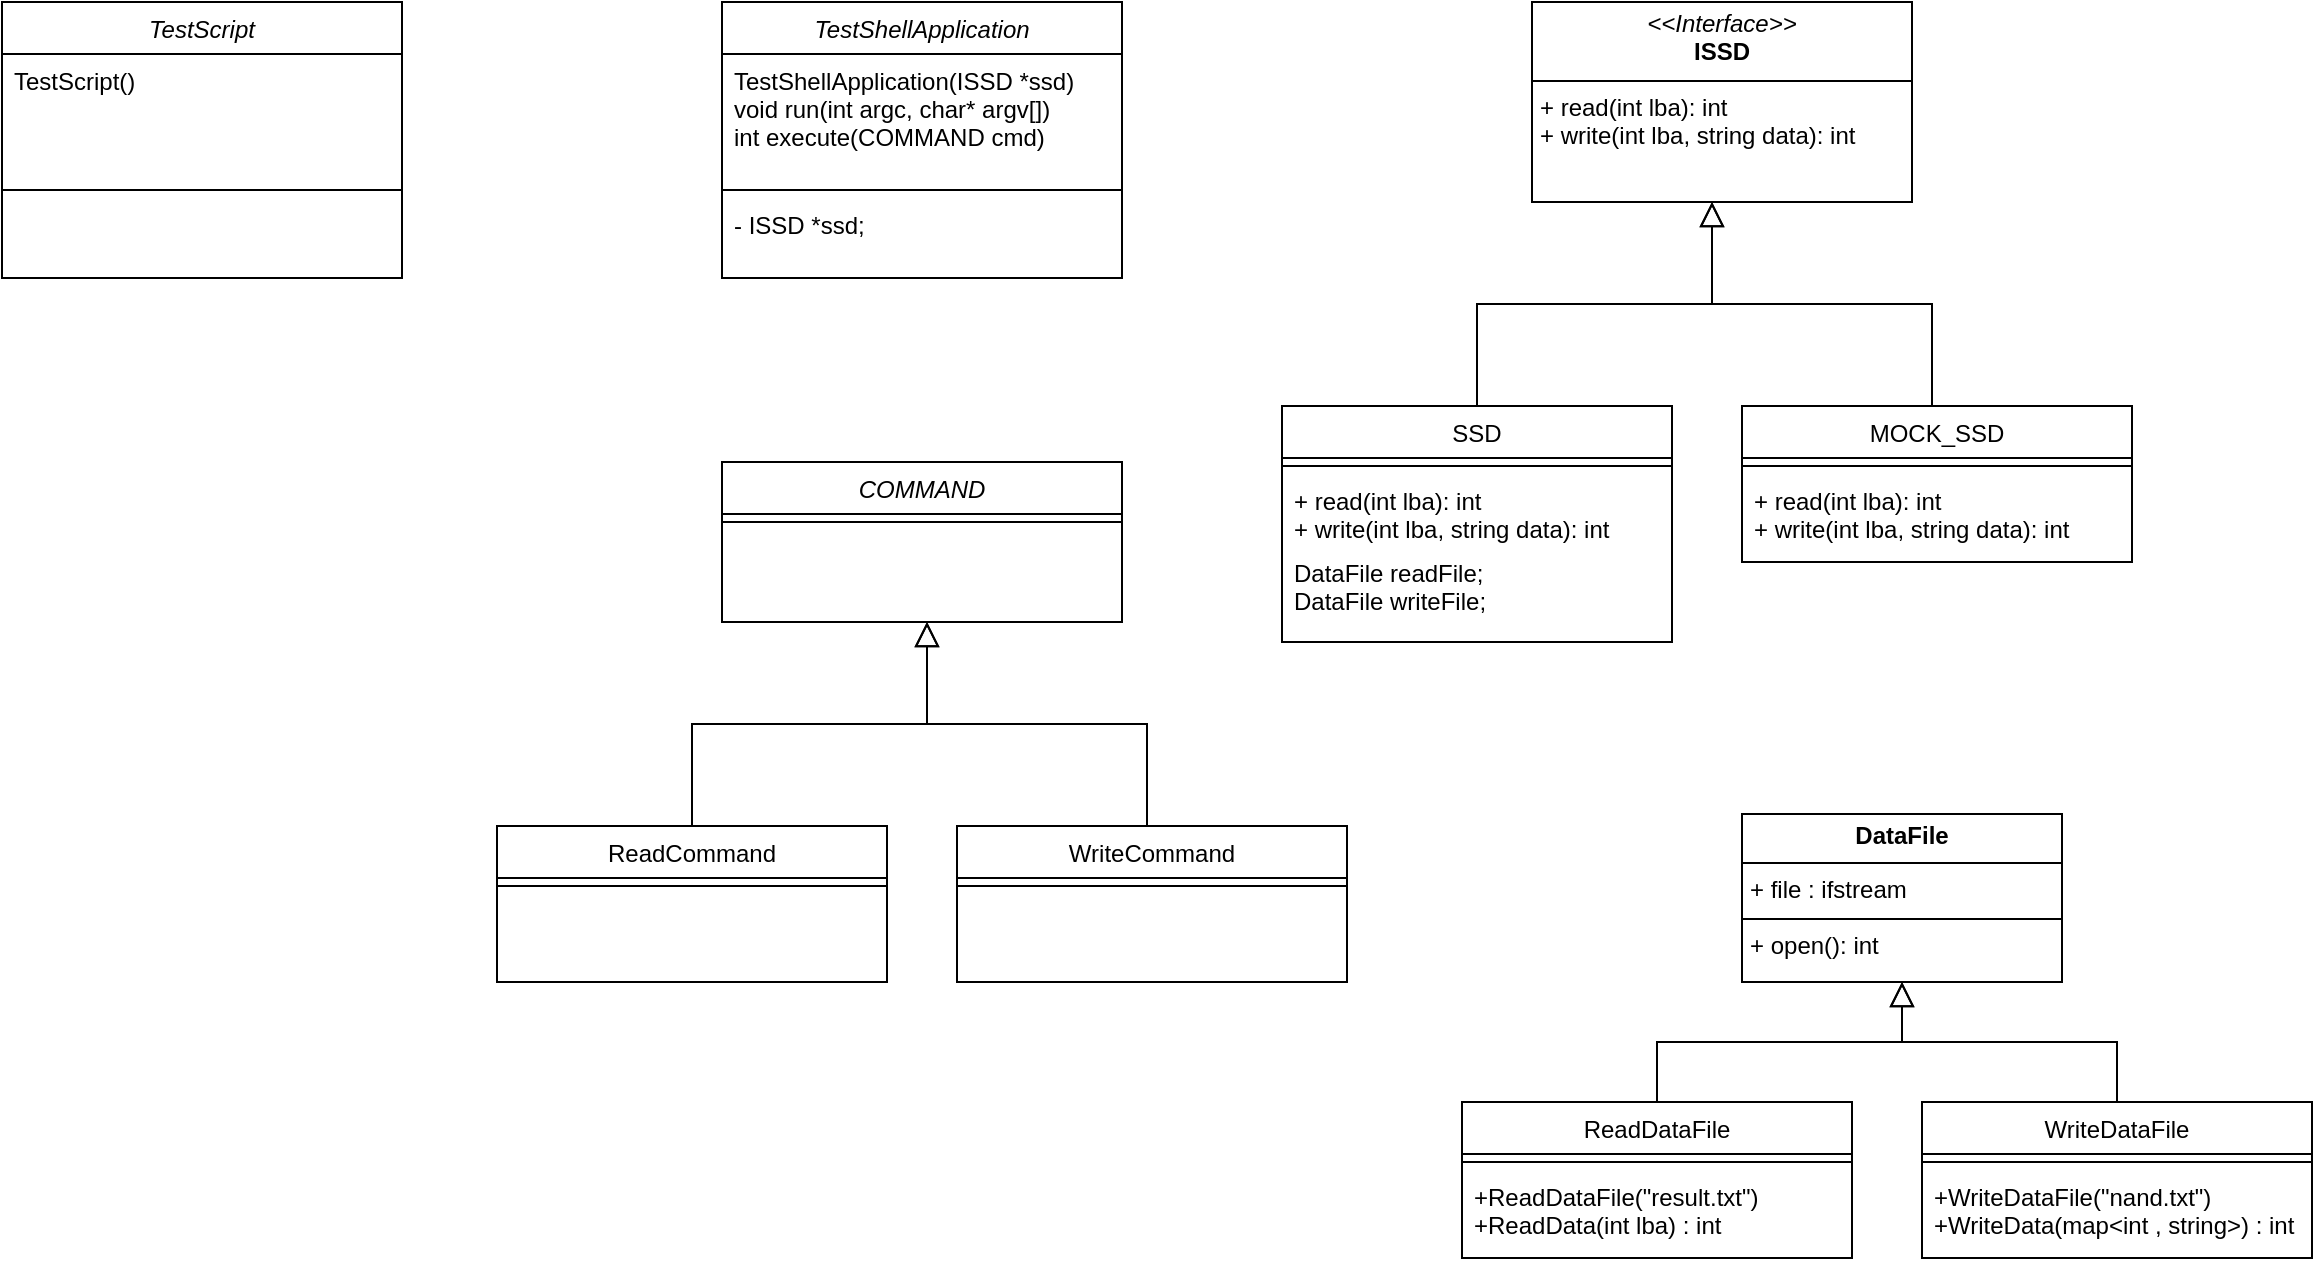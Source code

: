 <mxfile version="24.4.4" type="github">
  <diagram id="C5RBs43oDa-KdzZeNtuy" name="Page-1">
    <mxGraphModel dx="2069" dy="1712" grid="1" gridSize="10" guides="1" tooltips="1" connect="1" arrows="1" fold="1" page="1" pageScale="1" pageWidth="827" pageHeight="1169" math="0" shadow="0">
      <root>
        <mxCell id="WIyWlLk6GJQsqaUBKTNV-0" />
        <mxCell id="WIyWlLk6GJQsqaUBKTNV-1" parent="WIyWlLk6GJQsqaUBKTNV-0" />
        <mxCell id="e-w_vmmF8U0MWVfRwOy_-24" value="&lt;p style=&quot;margin:0px;margin-top:4px;text-align:center;&quot;&gt;&lt;i&gt;&amp;lt;&amp;lt;Interface&amp;gt;&amp;gt;&lt;/i&gt;&lt;br&gt;&lt;b&gt;ISSD&lt;/b&gt;&lt;/p&gt;&lt;hr size=&quot;1&quot; style=&quot;border-style:solid;&quot;&gt;&lt;p style=&quot;margin:0px;margin-left:4px;&quot;&gt;+ read(int lba): int&lt;br&gt;+ write(int lba, string data): int&lt;/p&gt;" style="verticalAlign=top;align=left;overflow=fill;html=1;whiteSpace=wrap;" parent="WIyWlLk6GJQsqaUBKTNV-1" vertex="1">
          <mxGeometry x="15" y="-1140" width="190" height="100" as="geometry" />
        </mxCell>
        <mxCell id="e-w_vmmF8U0MWVfRwOy_-25" value="SSD" style="swimlane;fontStyle=0;align=center;verticalAlign=top;childLayout=stackLayout;horizontal=1;startSize=26;horizontalStack=0;resizeParent=1;resizeLast=0;collapsible=1;marginBottom=0;rounded=0;shadow=0;strokeWidth=1;" parent="WIyWlLk6GJQsqaUBKTNV-1" vertex="1">
          <mxGeometry x="-110" y="-938" width="195" height="118" as="geometry">
            <mxRectangle x="130" y="380" width="160" height="26" as="alternateBounds" />
          </mxGeometry>
        </mxCell>
        <mxCell id="e-w_vmmF8U0MWVfRwOy_-26" value="" style="line;html=1;strokeWidth=1;align=left;verticalAlign=middle;spacingTop=-1;spacingLeft=3;spacingRight=3;rotatable=0;labelPosition=right;points=[];portConstraint=eastwest;" parent="e-w_vmmF8U0MWVfRwOy_-25" vertex="1">
          <mxGeometry y="26" width="195" height="8" as="geometry" />
        </mxCell>
        <mxCell id="e-w_vmmF8U0MWVfRwOy_-27" value="+ read(int lba): int&#xa;+ write(int lba, string data): int" style="text;align=left;verticalAlign=top;spacingLeft=4;spacingRight=4;overflow=hidden;rotatable=0;points=[[0,0.5],[1,0.5]];portConstraint=eastwest;" parent="e-w_vmmF8U0MWVfRwOy_-25" vertex="1">
          <mxGeometry y="34" width="195" height="36" as="geometry" />
        </mxCell>
        <mxCell id="e-w_vmmF8U0MWVfRwOy_-50" value="DataFile readFile;&#xa;DataFile writeFile;" style="text;align=left;verticalAlign=top;spacingLeft=4;spacingRight=4;overflow=hidden;rotatable=0;points=[[0,0.5],[1,0.5]];portConstraint=eastwest;rounded=0;shadow=0;html=0;" parent="e-w_vmmF8U0MWVfRwOy_-25" vertex="1">
          <mxGeometry y="70" width="195" height="40" as="geometry" />
        </mxCell>
        <mxCell id="e-w_vmmF8U0MWVfRwOy_-28" value="" style="endArrow=block;endSize=10;endFill=0;shadow=0;strokeWidth=1;rounded=0;curved=0;edgeStyle=elbowEdgeStyle;elbow=vertical;" parent="WIyWlLk6GJQsqaUBKTNV-1" source="e-w_vmmF8U0MWVfRwOy_-25" edge="1">
          <mxGeometry width="160" relative="1" as="geometry">
            <mxPoint x="5" y="-1095" as="sourcePoint" />
            <mxPoint x="105" y="-1040" as="targetPoint" />
          </mxGeometry>
        </mxCell>
        <mxCell id="e-w_vmmF8U0MWVfRwOy_-29" value="" style="endArrow=block;endSize=10;endFill=0;shadow=0;strokeWidth=1;rounded=0;curved=0;edgeStyle=elbowEdgeStyle;elbow=vertical;" parent="WIyWlLk6GJQsqaUBKTNV-1" edge="1">
          <mxGeometry width="160" relative="1" as="geometry">
            <mxPoint x="215" y="-938" as="sourcePoint" />
            <mxPoint x="105" y="-1040" as="targetPoint" />
          </mxGeometry>
        </mxCell>
        <mxCell id="e-w_vmmF8U0MWVfRwOy_-30" value="MOCK_SSD" style="swimlane;fontStyle=0;align=center;verticalAlign=top;childLayout=stackLayout;horizontal=1;startSize=26;horizontalStack=0;resizeParent=1;resizeLast=0;collapsible=1;marginBottom=0;rounded=0;shadow=0;strokeWidth=1;" parent="WIyWlLk6GJQsqaUBKTNV-1" vertex="1">
          <mxGeometry x="120" y="-938" width="195" height="78" as="geometry">
            <mxRectangle x="130" y="380" width="160" height="26" as="alternateBounds" />
          </mxGeometry>
        </mxCell>
        <mxCell id="e-w_vmmF8U0MWVfRwOy_-31" value="" style="line;html=1;strokeWidth=1;align=left;verticalAlign=middle;spacingTop=-1;spacingLeft=3;spacingRight=3;rotatable=0;labelPosition=right;points=[];portConstraint=eastwest;" parent="e-w_vmmF8U0MWVfRwOy_-30" vertex="1">
          <mxGeometry y="26" width="195" height="8" as="geometry" />
        </mxCell>
        <mxCell id="e-w_vmmF8U0MWVfRwOy_-32" value="+ read(int lba): int&#xa;+ write(int lba, string data): int" style="text;align=left;verticalAlign=top;spacingLeft=4;spacingRight=4;overflow=hidden;rotatable=0;points=[[0,0.5],[1,0.5]];portConstraint=eastwest;" parent="e-w_vmmF8U0MWVfRwOy_-30" vertex="1">
          <mxGeometry y="34" width="195" height="36" as="geometry" />
        </mxCell>
        <mxCell id="e-w_vmmF8U0MWVfRwOy_-33" value="TestShellApplication" style="swimlane;fontStyle=2;align=center;verticalAlign=top;childLayout=stackLayout;horizontal=1;startSize=26;horizontalStack=0;resizeParent=1;resizeLast=0;collapsible=1;marginBottom=0;rounded=0;shadow=0;strokeWidth=1;" parent="WIyWlLk6GJQsqaUBKTNV-1" vertex="1">
          <mxGeometry x="-390" y="-1140" width="200" height="138" as="geometry">
            <mxRectangle x="230" y="140" width="160" height="26" as="alternateBounds" />
          </mxGeometry>
        </mxCell>
        <mxCell id="e-w_vmmF8U0MWVfRwOy_-34" value="TestShellApplication(ISSD *ssd)&#xa;void run(int argc, char* argv[])&#xa;int execute(COMMAND cmd)" style="text;align=left;verticalAlign=top;spacingLeft=4;spacingRight=4;overflow=hidden;rotatable=0;points=[[0,0.5],[1,0.5]];portConstraint=eastwest;" parent="e-w_vmmF8U0MWVfRwOy_-33" vertex="1">
          <mxGeometry y="26" width="200" height="64" as="geometry" />
        </mxCell>
        <mxCell id="e-w_vmmF8U0MWVfRwOy_-35" value="" style="line;html=1;strokeWidth=1;align=left;verticalAlign=middle;spacingTop=-1;spacingLeft=3;spacingRight=3;rotatable=0;labelPosition=right;points=[];portConstraint=eastwest;" parent="e-w_vmmF8U0MWVfRwOy_-33" vertex="1">
          <mxGeometry y="90" width="200" height="8" as="geometry" />
        </mxCell>
        <mxCell id="e-w_vmmF8U0MWVfRwOy_-36" value="- ISSD *ssd;" style="text;align=left;verticalAlign=top;spacingLeft=4;spacingRight=4;overflow=hidden;rotatable=0;points=[[0,0.5],[1,0.5]];portConstraint=eastwest;rounded=0;shadow=0;html=0;" parent="e-w_vmmF8U0MWVfRwOy_-33" vertex="1">
          <mxGeometry y="98" width="200" height="26" as="geometry" />
        </mxCell>
        <mxCell id="e-w_vmmF8U0MWVfRwOy_-37" value="TestScript" style="swimlane;fontStyle=2;align=center;verticalAlign=top;childLayout=stackLayout;horizontal=1;startSize=26;horizontalStack=0;resizeParent=1;resizeLast=0;collapsible=1;marginBottom=0;rounded=0;shadow=0;strokeWidth=1;" parent="WIyWlLk6GJQsqaUBKTNV-1" vertex="1">
          <mxGeometry x="-750" y="-1140" width="200" height="138" as="geometry">
            <mxRectangle x="230" y="140" width="160" height="26" as="alternateBounds" />
          </mxGeometry>
        </mxCell>
        <mxCell id="e-w_vmmF8U0MWVfRwOy_-38" value="TestScript()&#xa;" style="text;align=left;verticalAlign=top;spacingLeft=4;spacingRight=4;overflow=hidden;rotatable=0;points=[[0,0.5],[1,0.5]];portConstraint=eastwest;" parent="e-w_vmmF8U0MWVfRwOy_-37" vertex="1">
          <mxGeometry y="26" width="200" height="64" as="geometry" />
        </mxCell>
        <mxCell id="e-w_vmmF8U0MWVfRwOy_-39" value="" style="line;html=1;strokeWidth=1;align=left;verticalAlign=middle;spacingTop=-1;spacingLeft=3;spacingRight=3;rotatable=0;labelPosition=right;points=[];portConstraint=eastwest;" parent="e-w_vmmF8U0MWVfRwOy_-37" vertex="1">
          <mxGeometry y="90" width="200" height="8" as="geometry" />
        </mxCell>
        <mxCell id="e-w_vmmF8U0MWVfRwOy_-40" value="COMMAND" style="swimlane;fontStyle=2;align=center;verticalAlign=top;childLayout=stackLayout;horizontal=1;startSize=26;horizontalStack=0;resizeParent=1;resizeLast=0;collapsible=1;marginBottom=0;rounded=0;shadow=0;strokeWidth=1;" parent="WIyWlLk6GJQsqaUBKTNV-1" vertex="1">
          <mxGeometry x="-390" y="-910" width="200" height="80" as="geometry">
            <mxRectangle x="230" y="140" width="160" height="26" as="alternateBounds" />
          </mxGeometry>
        </mxCell>
        <mxCell id="e-w_vmmF8U0MWVfRwOy_-41" value="" style="line;html=1;strokeWidth=1;align=left;verticalAlign=middle;spacingTop=-1;spacingLeft=3;spacingRight=3;rotatable=0;labelPosition=right;points=[];portConstraint=eastwest;" parent="e-w_vmmF8U0MWVfRwOy_-40" vertex="1">
          <mxGeometry y="26" width="200" height="8" as="geometry" />
        </mxCell>
        <mxCell id="e-w_vmmF8U0MWVfRwOy_-42" value="ReadCommand" style="swimlane;fontStyle=0;align=center;verticalAlign=top;childLayout=stackLayout;horizontal=1;startSize=26;horizontalStack=0;resizeParent=1;resizeLast=0;collapsible=1;marginBottom=0;rounded=0;shadow=0;strokeWidth=1;" parent="WIyWlLk6GJQsqaUBKTNV-1" vertex="1">
          <mxGeometry x="-502.5" y="-728" width="195" height="78" as="geometry">
            <mxRectangle x="130" y="380" width="160" height="26" as="alternateBounds" />
          </mxGeometry>
        </mxCell>
        <mxCell id="e-w_vmmF8U0MWVfRwOy_-43" value="" style="line;html=1;strokeWidth=1;align=left;verticalAlign=middle;spacingTop=-1;spacingLeft=3;spacingRight=3;rotatable=0;labelPosition=right;points=[];portConstraint=eastwest;" parent="e-w_vmmF8U0MWVfRwOy_-42" vertex="1">
          <mxGeometry y="26" width="195" height="8" as="geometry" />
        </mxCell>
        <mxCell id="e-w_vmmF8U0MWVfRwOy_-44" value="" style="endArrow=block;endSize=10;endFill=0;shadow=0;strokeWidth=1;rounded=0;curved=0;edgeStyle=elbowEdgeStyle;elbow=vertical;" parent="WIyWlLk6GJQsqaUBKTNV-1" source="e-w_vmmF8U0MWVfRwOy_-42" edge="1">
          <mxGeometry width="160" relative="1" as="geometry">
            <mxPoint x="-387.5" y="-885" as="sourcePoint" />
            <mxPoint x="-287.5" y="-830" as="targetPoint" />
          </mxGeometry>
        </mxCell>
        <mxCell id="e-w_vmmF8U0MWVfRwOy_-45" value="" style="endArrow=block;endSize=10;endFill=0;shadow=0;strokeWidth=1;rounded=0;curved=0;edgeStyle=elbowEdgeStyle;elbow=vertical;" parent="WIyWlLk6GJQsqaUBKTNV-1" edge="1">
          <mxGeometry width="160" relative="1" as="geometry">
            <mxPoint x="-177.5" y="-728" as="sourcePoint" />
            <mxPoint x="-287.5" y="-830" as="targetPoint" />
          </mxGeometry>
        </mxCell>
        <mxCell id="e-w_vmmF8U0MWVfRwOy_-46" value="WriteCommand" style="swimlane;fontStyle=0;align=center;verticalAlign=top;childLayout=stackLayout;horizontal=1;startSize=26;horizontalStack=0;resizeParent=1;resizeLast=0;collapsible=1;marginBottom=0;rounded=0;shadow=0;strokeWidth=1;" parent="WIyWlLk6GJQsqaUBKTNV-1" vertex="1">
          <mxGeometry x="-272.5" y="-728" width="195" height="78" as="geometry">
            <mxRectangle x="130" y="380" width="160" height="26" as="alternateBounds" />
          </mxGeometry>
        </mxCell>
        <mxCell id="e-w_vmmF8U0MWVfRwOy_-47" value="" style="line;html=1;strokeWidth=1;align=left;verticalAlign=middle;spacingTop=-1;spacingLeft=3;spacingRight=3;rotatable=0;labelPosition=right;points=[];portConstraint=eastwest;" parent="e-w_vmmF8U0MWVfRwOy_-46" vertex="1">
          <mxGeometry y="26" width="195" height="8" as="geometry" />
        </mxCell>
        <mxCell id="e-w_vmmF8U0MWVfRwOy_-49" value="&lt;p style=&quot;margin:0px;margin-top:4px;text-align:center;&quot;&gt;&lt;b&gt;DataFile&lt;/b&gt;&lt;/p&gt;&lt;hr size=&quot;1&quot; style=&quot;border-style:solid;&quot;&gt;&lt;p style=&quot;margin:0px;margin-left:4px;&quot;&gt;+ file :&amp;nbsp;ifstream&lt;/p&gt;&lt;hr size=&quot;1&quot; style=&quot;border-style:solid;&quot;&gt;&lt;p style=&quot;margin:0px;margin-left:4px;&quot;&gt;+ open(): int&lt;/p&gt;" style="verticalAlign=top;align=left;overflow=fill;html=1;whiteSpace=wrap;" parent="WIyWlLk6GJQsqaUBKTNV-1" vertex="1">
          <mxGeometry x="120" y="-734" width="160" height="84" as="geometry" />
        </mxCell>
        <mxCell id="iY8ujbhV1rda9FcgpXj--9" value="ReadDataFile" style="swimlane;fontStyle=0;align=center;verticalAlign=top;childLayout=stackLayout;horizontal=1;startSize=26;horizontalStack=0;resizeParent=1;resizeLast=0;collapsible=1;marginBottom=0;rounded=0;shadow=0;strokeWidth=1;" vertex="1" parent="WIyWlLk6GJQsqaUBKTNV-1">
          <mxGeometry x="-20" y="-590" width="195" height="78" as="geometry">
            <mxRectangle x="130" y="380" width="160" height="26" as="alternateBounds" />
          </mxGeometry>
        </mxCell>
        <mxCell id="iY8ujbhV1rda9FcgpXj--10" value="" style="line;html=1;strokeWidth=1;align=left;verticalAlign=middle;spacingTop=-1;spacingLeft=3;spacingRight=3;rotatable=0;labelPosition=right;points=[];portConstraint=eastwest;" vertex="1" parent="iY8ujbhV1rda9FcgpXj--9">
          <mxGeometry y="26" width="195" height="8" as="geometry" />
        </mxCell>
        <mxCell id="iY8ujbhV1rda9FcgpXj--15" value="+ReadDataFile(&quot;result.txt&quot;)&#xa;+ReadData(int lba) : int&#xa;" style="text;align=left;verticalAlign=top;spacingLeft=4;spacingRight=4;overflow=hidden;rotatable=0;points=[[0,0.5],[1,0.5]];portConstraint=eastwest;" vertex="1" parent="iY8ujbhV1rda9FcgpXj--9">
          <mxGeometry y="34" width="195" height="36" as="geometry" />
        </mxCell>
        <mxCell id="iY8ujbhV1rda9FcgpXj--11" value="WriteDataFile" style="swimlane;fontStyle=0;align=center;verticalAlign=top;childLayout=stackLayout;horizontal=1;startSize=26;horizontalStack=0;resizeParent=1;resizeLast=0;collapsible=1;marginBottom=0;rounded=0;shadow=0;strokeWidth=1;" vertex="1" parent="WIyWlLk6GJQsqaUBKTNV-1">
          <mxGeometry x="210" y="-590" width="195" height="78" as="geometry">
            <mxRectangle x="130" y="380" width="160" height="26" as="alternateBounds" />
          </mxGeometry>
        </mxCell>
        <mxCell id="iY8ujbhV1rda9FcgpXj--12" value="" style="line;html=1;strokeWidth=1;align=left;verticalAlign=middle;spacingTop=-1;spacingLeft=3;spacingRight=3;rotatable=0;labelPosition=right;points=[];portConstraint=eastwest;" vertex="1" parent="iY8ujbhV1rda9FcgpXj--11">
          <mxGeometry y="26" width="195" height="8" as="geometry" />
        </mxCell>
        <mxCell id="iY8ujbhV1rda9FcgpXj--16" value="+WriteDataFile(&quot;nand.txt&quot;)&#xa;+WriteData(map&lt;int , string&gt;) : int" style="text;align=left;verticalAlign=top;spacingLeft=4;spacingRight=4;overflow=hidden;rotatable=0;points=[[0,0.5],[1,0.5]];portConstraint=eastwest;" vertex="1" parent="iY8ujbhV1rda9FcgpXj--11">
          <mxGeometry y="34" width="195" height="36" as="geometry" />
        </mxCell>
        <mxCell id="iY8ujbhV1rda9FcgpXj--13" value="" style="endArrow=block;endSize=10;endFill=0;shadow=0;strokeWidth=1;rounded=0;curved=0;edgeStyle=elbowEdgeStyle;elbow=vertical;entryX=0.5;entryY=1;entryDx=0;entryDy=0;exitX=0.5;exitY=0;exitDx=0;exitDy=0;" edge="1" parent="WIyWlLk6GJQsqaUBKTNV-1" source="iY8ujbhV1rda9FcgpXj--9" target="e-w_vmmF8U0MWVfRwOy_-49">
          <mxGeometry width="160" relative="1" as="geometry">
            <mxPoint x="80" y="-600" as="sourcePoint" />
            <mxPoint x="-277.5" y="-820" as="targetPoint" />
          </mxGeometry>
        </mxCell>
        <mxCell id="iY8ujbhV1rda9FcgpXj--14" value="" style="endArrow=block;endSize=10;endFill=0;shadow=0;strokeWidth=1;rounded=0;curved=0;edgeStyle=elbowEdgeStyle;elbow=vertical;exitX=0.5;exitY=0;exitDx=0;exitDy=0;" edge="1" parent="WIyWlLk6GJQsqaUBKTNV-1" source="iY8ujbhV1rda9FcgpXj--11">
          <mxGeometry width="160" relative="1" as="geometry">
            <mxPoint x="88" y="-580" as="sourcePoint" />
            <mxPoint x="200" y="-650" as="targetPoint" />
          </mxGeometry>
        </mxCell>
      </root>
    </mxGraphModel>
  </diagram>
</mxfile>
